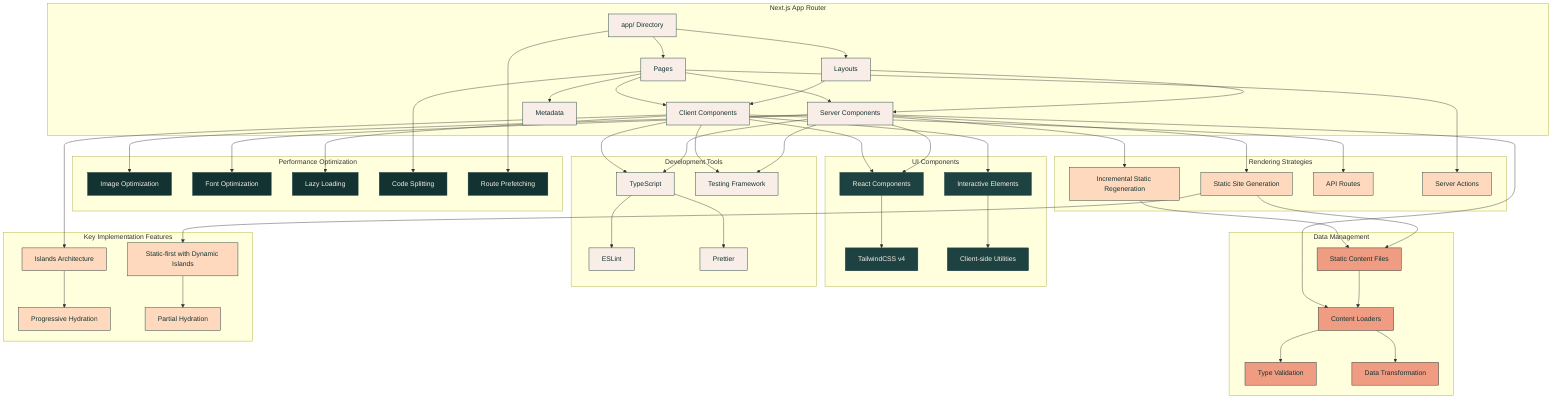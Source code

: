 flowchart TD
    subgraph "Next.js App Router"
        AppDir[app/ Directory]
        Layouts[Layouts]
        Pages[Pages]
        ServerComponents[Server Components]
        ClientComponents[Client Components]
        Metadata[Metadata]
    end
    
    subgraph "Rendering Strategies"
        SSG[Static Site Generation]
        ISR[Incremental Static Regeneration]
        APIRoutes[API Routes]
        ServerActions[Server Actions]
    end
    
    subgraph "Data Management"
        StaticContent[Static Content Files]
        ContentLoaders[Content Loaders]
        TypeValidation[Type Validation]
        DataTransformation[Data Transformation]
    end
    
    subgraph "UI Components"
        ReactComponents[React Components]
        TailwindCSS[TailwindCSS v4]
        ClientSideUtils[Client-side Utilities]
        InteractiveElements[Interactive Elements]
    end
    
    subgraph "Performance Optimization"
        ImageOptimization[Image Optimization]
        FontOptimization[Font Optimization]
        LazyLoading[Lazy Loading]
        CodeSplitting[Code Splitting]
        Prefetching[Route Prefetching]
    end
    
    subgraph "Development Tools"
        TypeScript[TypeScript]
        ESLint[ESLint]
        Prettier[Prettier]
        Testing[Testing Framework]
    end
    
    %% Connections between app router components
    AppDir --> Layouts
    AppDir --> Pages
    Layouts --> ServerComponents
    Layouts --> ClientComponents
    Pages --> ServerComponents
    Pages --> ClientComponents
    Pages --> Metadata
    
    %% Connections between app router and rendering
    ServerComponents --> SSG
    ServerComponents --> ISR
    ClientComponents --> APIRoutes
    Pages --> ServerActions
    
    %% Data connections
    SSG --> StaticContent
    ISR --> StaticContent
    StaticContent --> ContentLoaders
    ContentLoaders --> TypeValidation
    ContentLoaders --> DataTransformation
    ServerComponents --> ContentLoaders
    
    %% UI connections
    ServerComponents --> ReactComponents
    ClientComponents --> ReactComponents
    ReactComponents --> TailwindCSS
    ClientComponents --> InteractiveElements
    InteractiveElements --> ClientSideUtils
    
    %% Performance connections
    ServerComponents --> ImageOptimization
    ClientComponents --> LazyLoading
    Pages --> CodeSplitting
    AppDir --> Prefetching
    ServerComponents --> FontOptimization
    
    %% Development connections
    ServerComponents --> TypeScript
    ClientComponents --> TypeScript
    TypeScript --> ESLint
    TypeScript --> Prettier
    ServerComponents --> Testing
    ClientComponents --> Testing
    
    %% Key feature implementations
    subgraph "Key Implementation Features"
        IslandsArch[Islands Architecture]
        ProgressiveHydration[Progressive Hydration]
        StaticFirstDynamic[Static-first with Dynamic Islands]
        PartialHydration[Partial Hydration]
    end
    
    ClientComponents --> IslandsArch
    IslandsArch --> ProgressiveHydration
    SSG --> StaticFirstDynamic
    StaticFirstDynamic --> PartialHydration
    
    %% Styling
    classDef nextAppRouter fill:#F9EEE7,stroke:#123332,color:#123332;
    classDef renderStrategies fill:#FFD9BE,stroke:#123332,color:#123332;
    classDef dataManagement fill:#EF9C82,stroke:#123332,color:#123332;
    classDef uiComponents fill:#1D4241,stroke:#123332,color:#F9EEE7;
    classDef perfOptimization fill:#123332,stroke:#123332,color:#F9EEE7;
    classDef devTools fill:#F9EEE7,stroke:#123332,color:#123332;
    classDef keyFeatures fill:#FFD9BE,stroke:#123332,color:#123332;
    
    class AppDir,Layouts,Pages,ServerComponents,ClientComponents,Metadata nextAppRouter;
    class SSG,ISR,APIRoutes,ServerActions renderStrategies;
    class StaticContent,ContentLoaders,TypeValidation,DataTransformation dataManagement;
    class ReactComponents,TailwindCSS,ClientSideUtils,InteractiveElements uiComponents;
    class ImageOptimization,FontOptimization,LazyLoading,CodeSplitting,Prefetching perfOptimization;
    class TypeScript,ESLint,Prettier,Testing devTools;
    class IslandsArch,ProgressiveHydration,StaticFirstDynamic,PartialHydration keyFeatures;